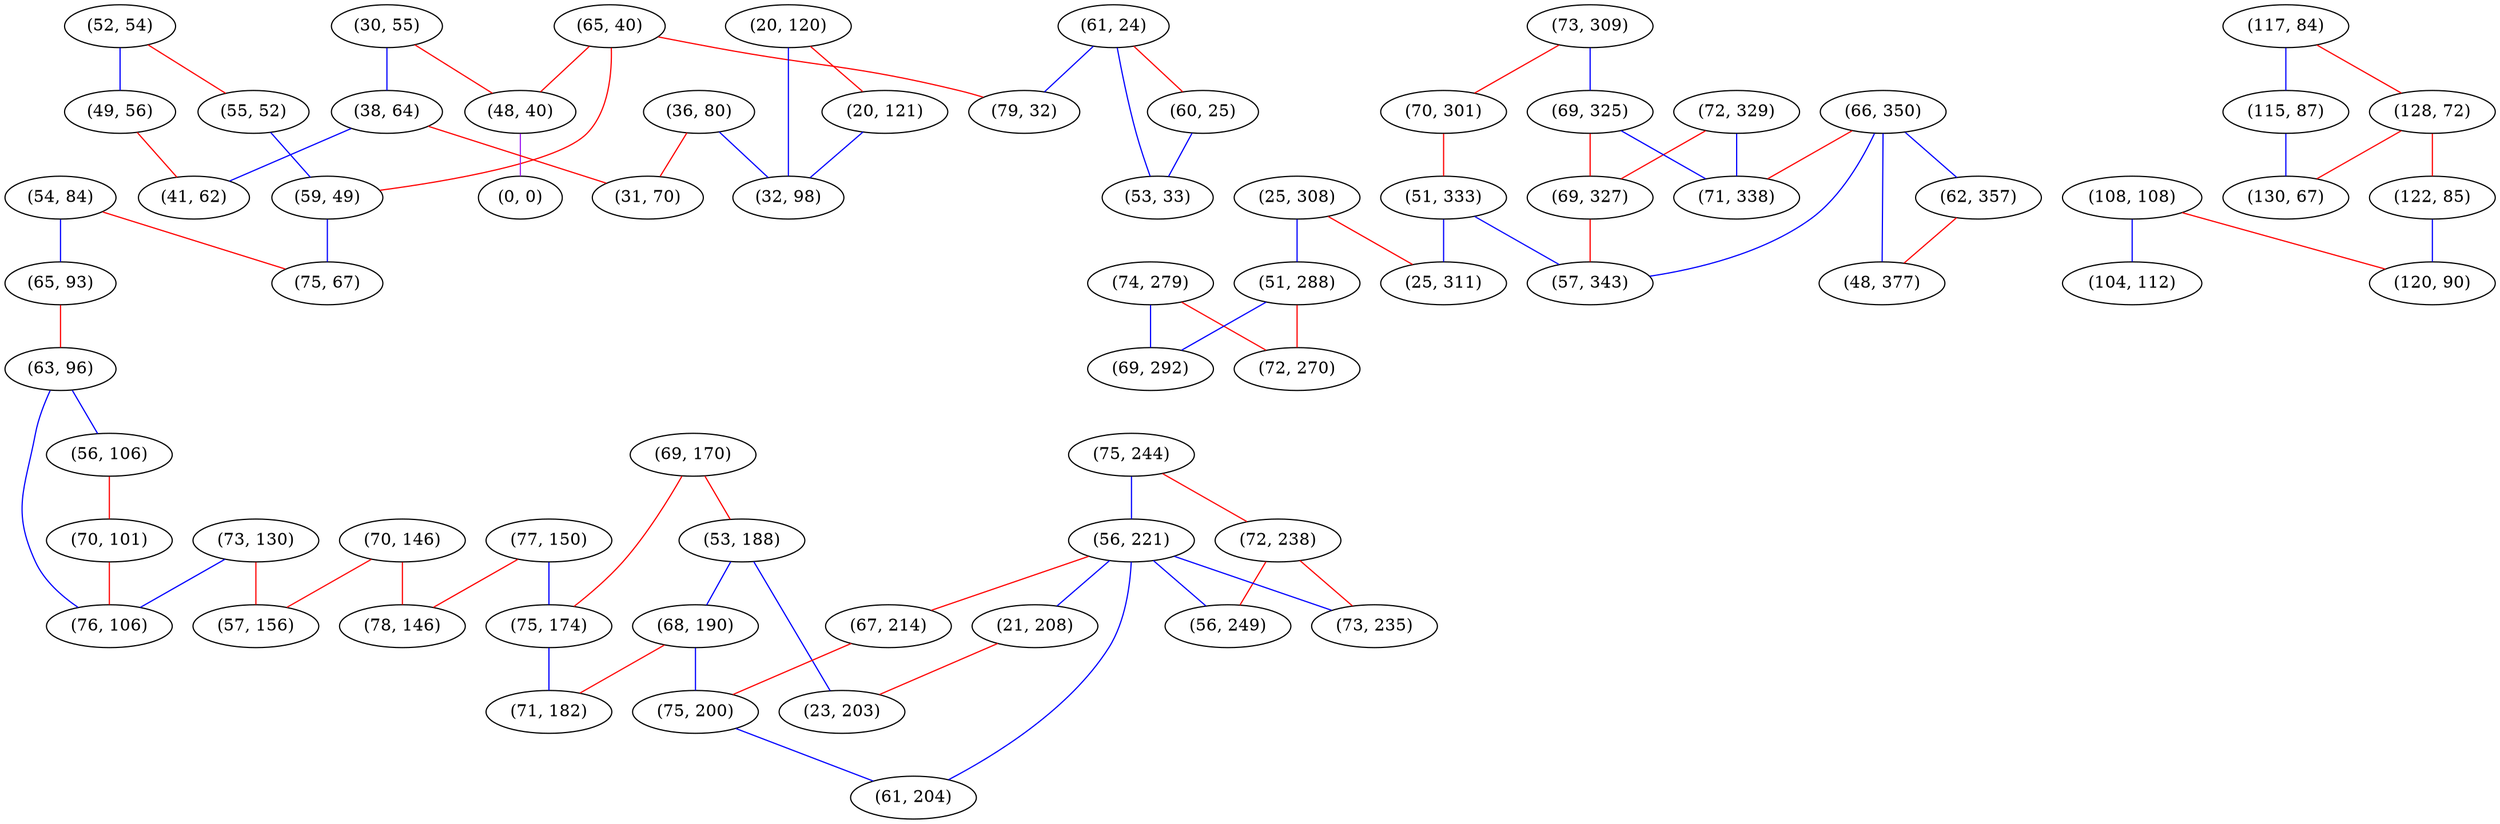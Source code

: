 graph "" {
"(54, 84)";
"(61, 24)";
"(70, 146)";
"(69, 170)";
"(25, 308)";
"(73, 309)";
"(53, 188)";
"(108, 108)";
"(30, 55)";
"(117, 84)";
"(66, 350)";
"(72, 329)";
"(74, 279)";
"(65, 40)";
"(75, 244)";
"(70, 301)";
"(115, 87)";
"(51, 288)";
"(65, 93)";
"(128, 72)";
"(60, 25)";
"(68, 190)";
"(69, 325)";
"(73, 130)";
"(53, 33)";
"(48, 40)";
"(38, 64)";
"(36, 80)";
"(62, 357)";
"(51, 333)";
"(48, 377)";
"(104, 112)";
"(63, 96)";
"(56, 106)";
"(70, 101)";
"(77, 150)";
"(72, 238)";
"(31, 70)";
"(0, 0)";
"(56, 221)";
"(52, 54)";
"(20, 120)";
"(79, 32)";
"(69, 292)";
"(71, 338)";
"(55, 52)";
"(59, 49)";
"(21, 208)";
"(76, 106)";
"(72, 270)";
"(122, 85)";
"(20, 121)";
"(67, 214)";
"(69, 327)";
"(75, 200)";
"(23, 203)";
"(78, 146)";
"(75, 67)";
"(32, 98)";
"(56, 249)";
"(49, 56)";
"(73, 235)";
"(41, 62)";
"(75, 174)";
"(61, 204)";
"(130, 67)";
"(71, 182)";
"(57, 343)";
"(120, 90)";
"(57, 156)";
"(25, 311)";
"(54, 84)" -- "(65, 93)"  [color=blue, key=0, weight=3];
"(54, 84)" -- "(75, 67)"  [color=red, key=0, weight=1];
"(61, 24)" -- "(79, 32)"  [color=blue, key=0, weight=3];
"(61, 24)" -- "(60, 25)"  [color=red, key=0, weight=1];
"(61, 24)" -- "(53, 33)"  [color=blue, key=0, weight=3];
"(70, 146)" -- "(78, 146)"  [color=red, key=0, weight=1];
"(70, 146)" -- "(57, 156)"  [color=red, key=0, weight=1];
"(69, 170)" -- "(53, 188)"  [color=red, key=0, weight=1];
"(69, 170)" -- "(75, 174)"  [color=red, key=0, weight=1];
"(25, 308)" -- "(51, 288)"  [color=blue, key=0, weight=3];
"(25, 308)" -- "(25, 311)"  [color=red, key=0, weight=1];
"(73, 309)" -- "(69, 325)"  [color=blue, key=0, weight=3];
"(73, 309)" -- "(70, 301)"  [color=red, key=0, weight=1];
"(53, 188)" -- "(23, 203)"  [color=blue, key=0, weight=3];
"(53, 188)" -- "(68, 190)"  [color=blue, key=0, weight=3];
"(108, 108)" -- "(104, 112)"  [color=blue, key=0, weight=3];
"(108, 108)" -- "(120, 90)"  [color=red, key=0, weight=1];
"(30, 55)" -- "(48, 40)"  [color=red, key=0, weight=1];
"(30, 55)" -- "(38, 64)"  [color=blue, key=0, weight=3];
"(117, 84)" -- "(115, 87)"  [color=blue, key=0, weight=3];
"(117, 84)" -- "(128, 72)"  [color=red, key=0, weight=1];
"(66, 350)" -- "(48, 377)"  [color=blue, key=0, weight=3];
"(66, 350)" -- "(62, 357)"  [color=blue, key=0, weight=3];
"(66, 350)" -- "(71, 338)"  [color=red, key=0, weight=1];
"(66, 350)" -- "(57, 343)"  [color=blue, key=0, weight=3];
"(72, 329)" -- "(69, 327)"  [color=red, key=0, weight=1];
"(72, 329)" -- "(71, 338)"  [color=blue, key=0, weight=3];
"(74, 279)" -- "(72, 270)"  [color=red, key=0, weight=1];
"(74, 279)" -- "(69, 292)"  [color=blue, key=0, weight=3];
"(65, 40)" -- "(48, 40)"  [color=red, key=0, weight=1];
"(65, 40)" -- "(79, 32)"  [color=red, key=0, weight=1];
"(65, 40)" -- "(59, 49)"  [color=red, key=0, weight=1];
"(75, 244)" -- "(72, 238)"  [color=red, key=0, weight=1];
"(75, 244)" -- "(56, 221)"  [color=blue, key=0, weight=3];
"(70, 301)" -- "(51, 333)"  [color=red, key=0, weight=1];
"(115, 87)" -- "(130, 67)"  [color=blue, key=0, weight=3];
"(51, 288)" -- "(72, 270)"  [color=red, key=0, weight=1];
"(51, 288)" -- "(69, 292)"  [color=blue, key=0, weight=3];
"(65, 93)" -- "(63, 96)"  [color=red, key=0, weight=1];
"(128, 72)" -- "(130, 67)"  [color=red, key=0, weight=1];
"(128, 72)" -- "(122, 85)"  [color=red, key=0, weight=1];
"(60, 25)" -- "(53, 33)"  [color=blue, key=0, weight=3];
"(68, 190)" -- "(75, 200)"  [color=blue, key=0, weight=3];
"(68, 190)" -- "(71, 182)"  [color=red, key=0, weight=1];
"(69, 325)" -- "(69, 327)"  [color=red, key=0, weight=1];
"(69, 325)" -- "(71, 338)"  [color=blue, key=0, weight=3];
"(73, 130)" -- "(76, 106)"  [color=blue, key=0, weight=3];
"(73, 130)" -- "(57, 156)"  [color=red, key=0, weight=1];
"(48, 40)" -- "(0, 0)"  [color=purple, key=0, weight=4];
"(38, 64)" -- "(41, 62)"  [color=blue, key=0, weight=3];
"(38, 64)" -- "(31, 70)"  [color=red, key=0, weight=1];
"(36, 80)" -- "(31, 70)"  [color=red, key=0, weight=1];
"(36, 80)" -- "(32, 98)"  [color=blue, key=0, weight=3];
"(62, 357)" -- "(48, 377)"  [color=red, key=0, weight=1];
"(51, 333)" -- "(57, 343)"  [color=blue, key=0, weight=3];
"(51, 333)" -- "(25, 311)"  [color=blue, key=0, weight=3];
"(63, 96)" -- "(56, 106)"  [color=blue, key=0, weight=3];
"(63, 96)" -- "(76, 106)"  [color=blue, key=0, weight=3];
"(56, 106)" -- "(70, 101)"  [color=red, key=0, weight=1];
"(70, 101)" -- "(76, 106)"  [color=red, key=0, weight=1];
"(77, 150)" -- "(78, 146)"  [color=red, key=0, weight=1];
"(77, 150)" -- "(75, 174)"  [color=blue, key=0, weight=3];
"(72, 238)" -- "(56, 249)"  [color=red, key=0, weight=1];
"(72, 238)" -- "(73, 235)"  [color=red, key=0, weight=1];
"(56, 221)" -- "(67, 214)"  [color=red, key=0, weight=1];
"(56, 221)" -- "(56, 249)"  [color=blue, key=0, weight=3];
"(56, 221)" -- "(61, 204)"  [color=blue, key=0, weight=3];
"(56, 221)" -- "(73, 235)"  [color=blue, key=0, weight=3];
"(56, 221)" -- "(21, 208)"  [color=blue, key=0, weight=3];
"(52, 54)" -- "(55, 52)"  [color=red, key=0, weight=1];
"(52, 54)" -- "(49, 56)"  [color=blue, key=0, weight=3];
"(20, 120)" -- "(20, 121)"  [color=red, key=0, weight=1];
"(20, 120)" -- "(32, 98)"  [color=blue, key=0, weight=3];
"(55, 52)" -- "(59, 49)"  [color=blue, key=0, weight=3];
"(59, 49)" -- "(75, 67)"  [color=blue, key=0, weight=3];
"(21, 208)" -- "(23, 203)"  [color=red, key=0, weight=1];
"(122, 85)" -- "(120, 90)"  [color=blue, key=0, weight=3];
"(20, 121)" -- "(32, 98)"  [color=blue, key=0, weight=3];
"(67, 214)" -- "(75, 200)"  [color=red, key=0, weight=1];
"(69, 327)" -- "(57, 343)"  [color=red, key=0, weight=1];
"(75, 200)" -- "(61, 204)"  [color=blue, key=0, weight=3];
"(49, 56)" -- "(41, 62)"  [color=red, key=0, weight=1];
"(75, 174)" -- "(71, 182)"  [color=blue, key=0, weight=3];
}
